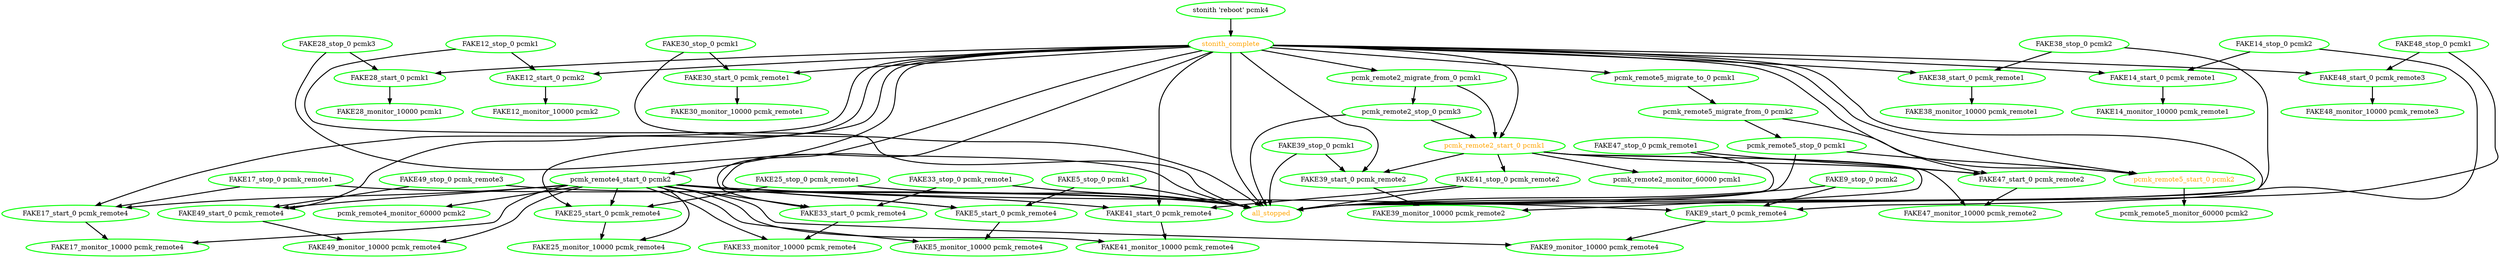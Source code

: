  digraph "g" {
"FAKE12_monitor_10000 pcmk2" [ style=bold color="green" fontcolor="black"]
"FAKE12_start_0 pcmk2" -> "FAKE12_monitor_10000 pcmk2" [ style = bold]
"FAKE12_start_0 pcmk2" [ style=bold color="green" fontcolor="black"]
"FAKE12_stop_0 pcmk1" -> "FAKE12_start_0 pcmk2" [ style = bold]
"FAKE12_stop_0 pcmk1" -> "all_stopped" [ style = bold]
"FAKE12_stop_0 pcmk1" [ style=bold color="green" fontcolor="black"]
"FAKE14_monitor_10000 pcmk_remote1" [ style=bold color="green" fontcolor="black"]
"FAKE14_start_0 pcmk_remote1" -> "FAKE14_monitor_10000 pcmk_remote1" [ style = bold]
"FAKE14_start_0 pcmk_remote1" [ style=bold color="green" fontcolor="black"]
"FAKE14_stop_0 pcmk2" -> "FAKE14_start_0 pcmk_remote1" [ style = bold]
"FAKE14_stop_0 pcmk2" -> "all_stopped" [ style = bold]
"FAKE14_stop_0 pcmk2" [ style=bold color="green" fontcolor="black"]
"FAKE17_monitor_10000 pcmk_remote4" [ style=bold color="green" fontcolor="black"]
"FAKE17_start_0 pcmk_remote4" -> "FAKE17_monitor_10000 pcmk_remote4" [ style = bold]
"FAKE17_start_0 pcmk_remote4" [ style=bold color="green" fontcolor="black"]
"FAKE17_stop_0 pcmk_remote1" -> "FAKE17_start_0 pcmk_remote4" [ style = bold]
"FAKE17_stop_0 pcmk_remote1" -> "all_stopped" [ style = bold]
"FAKE17_stop_0 pcmk_remote1" [ style=bold color="green" fontcolor="black"]
"FAKE25_monitor_10000 pcmk_remote4" [ style=bold color="green" fontcolor="black"]
"FAKE25_start_0 pcmk_remote4" -> "FAKE25_monitor_10000 pcmk_remote4" [ style = bold]
"FAKE25_start_0 pcmk_remote4" [ style=bold color="green" fontcolor="black"]
"FAKE25_stop_0 pcmk_remote1" -> "FAKE25_start_0 pcmk_remote4" [ style = bold]
"FAKE25_stop_0 pcmk_remote1" -> "all_stopped" [ style = bold]
"FAKE25_stop_0 pcmk_remote1" [ style=bold color="green" fontcolor="black"]
"FAKE28_monitor_10000 pcmk1" [ style=bold color="green" fontcolor="black"]
"FAKE28_start_0 pcmk1" -> "FAKE28_monitor_10000 pcmk1" [ style = bold]
"FAKE28_start_0 pcmk1" [ style=bold color="green" fontcolor="black"]
"FAKE28_stop_0 pcmk3" -> "FAKE28_start_0 pcmk1" [ style = bold]
"FAKE28_stop_0 pcmk3" -> "all_stopped" [ style = bold]
"FAKE28_stop_0 pcmk3" [ style=bold color="green" fontcolor="black"]
"FAKE30_monitor_10000 pcmk_remote1" [ style=bold color="green" fontcolor="black"]
"FAKE30_start_0 pcmk_remote1" -> "FAKE30_monitor_10000 pcmk_remote1" [ style = bold]
"FAKE30_start_0 pcmk_remote1" [ style=bold color="green" fontcolor="black"]
"FAKE30_stop_0 pcmk1" -> "FAKE30_start_0 pcmk_remote1" [ style = bold]
"FAKE30_stop_0 pcmk1" -> "all_stopped" [ style = bold]
"FAKE30_stop_0 pcmk1" [ style=bold color="green" fontcolor="black"]
"FAKE33_monitor_10000 pcmk_remote4" [ style=bold color="green" fontcolor="black"]
"FAKE33_start_0 pcmk_remote4" -> "FAKE33_monitor_10000 pcmk_remote4" [ style = bold]
"FAKE33_start_0 pcmk_remote4" [ style=bold color="green" fontcolor="black"]
"FAKE33_stop_0 pcmk_remote1" -> "FAKE33_start_0 pcmk_remote4" [ style = bold]
"FAKE33_stop_0 pcmk_remote1" -> "all_stopped" [ style = bold]
"FAKE33_stop_0 pcmk_remote1" [ style=bold color="green" fontcolor="black"]
"FAKE38_monitor_10000 pcmk_remote1" [ style=bold color="green" fontcolor="black"]
"FAKE38_start_0 pcmk_remote1" -> "FAKE38_monitor_10000 pcmk_remote1" [ style = bold]
"FAKE38_start_0 pcmk_remote1" [ style=bold color="green" fontcolor="black"]
"FAKE38_stop_0 pcmk2" -> "FAKE38_start_0 pcmk_remote1" [ style = bold]
"FAKE38_stop_0 pcmk2" -> "all_stopped" [ style = bold]
"FAKE38_stop_0 pcmk2" [ style=bold color="green" fontcolor="black"]
"FAKE39_monitor_10000 pcmk_remote2" [ style=bold color="green" fontcolor="black"]
"FAKE39_start_0 pcmk_remote2" -> "FAKE39_monitor_10000 pcmk_remote2" [ style = bold]
"FAKE39_start_0 pcmk_remote2" [ style=bold color="green" fontcolor="black"]
"FAKE39_stop_0 pcmk1" -> "FAKE39_start_0 pcmk_remote2" [ style = bold]
"FAKE39_stop_0 pcmk1" -> "all_stopped" [ style = bold]
"FAKE39_stop_0 pcmk1" [ style=bold color="green" fontcolor="black"]
"FAKE41_monitor_10000 pcmk_remote4" [ style=bold color="green" fontcolor="black"]
"FAKE41_start_0 pcmk_remote4" -> "FAKE41_monitor_10000 pcmk_remote4" [ style = bold]
"FAKE41_start_0 pcmk_remote4" [ style=bold color="green" fontcolor="black"]
"FAKE41_stop_0 pcmk_remote2" -> "FAKE41_start_0 pcmk_remote4" [ style = bold]
"FAKE41_stop_0 pcmk_remote2" -> "all_stopped" [ style = bold]
"FAKE41_stop_0 pcmk_remote2" [ style=bold color="green" fontcolor="black"]
"FAKE47_monitor_10000 pcmk_remote2" [ style=bold color="green" fontcolor="black"]
"FAKE47_start_0 pcmk_remote2" -> "FAKE47_monitor_10000 pcmk_remote2" [ style = bold]
"FAKE47_start_0 pcmk_remote2" [ style=bold color="green" fontcolor="black"]
"FAKE47_stop_0 pcmk_remote1" -> "FAKE47_start_0 pcmk_remote2" [ style = bold]
"FAKE47_stop_0 pcmk_remote1" -> "all_stopped" [ style = bold]
"FAKE47_stop_0 pcmk_remote1" [ style=bold color="green" fontcolor="black"]
"FAKE48_monitor_10000 pcmk_remote3" [ style=bold color="green" fontcolor="black"]
"FAKE48_start_0 pcmk_remote3" -> "FAKE48_monitor_10000 pcmk_remote3" [ style = bold]
"FAKE48_start_0 pcmk_remote3" [ style=bold color="green" fontcolor="black"]
"FAKE48_stop_0 pcmk1" -> "FAKE48_start_0 pcmk_remote3" [ style = bold]
"FAKE48_stop_0 pcmk1" -> "all_stopped" [ style = bold]
"FAKE48_stop_0 pcmk1" [ style=bold color="green" fontcolor="black"]
"FAKE49_monitor_10000 pcmk_remote4" [ style=bold color="green" fontcolor="black"]
"FAKE49_start_0 pcmk_remote4" -> "FAKE49_monitor_10000 pcmk_remote4" [ style = bold]
"FAKE49_start_0 pcmk_remote4" [ style=bold color="green" fontcolor="black"]
"FAKE49_stop_0 pcmk_remote3" -> "FAKE49_start_0 pcmk_remote4" [ style = bold]
"FAKE49_stop_0 pcmk_remote3" -> "all_stopped" [ style = bold]
"FAKE49_stop_0 pcmk_remote3" [ style=bold color="green" fontcolor="black"]
"FAKE5_monitor_10000 pcmk_remote4" [ style=bold color="green" fontcolor="black"]
"FAKE5_start_0 pcmk_remote4" -> "FAKE5_monitor_10000 pcmk_remote4" [ style = bold]
"FAKE5_start_0 pcmk_remote4" [ style=bold color="green" fontcolor="black"]
"FAKE5_stop_0 pcmk1" -> "FAKE5_start_0 pcmk_remote4" [ style = bold]
"FAKE5_stop_0 pcmk1" -> "all_stopped" [ style = bold]
"FAKE5_stop_0 pcmk1" [ style=bold color="green" fontcolor="black"]
"FAKE9_monitor_10000 pcmk_remote4" [ style=bold color="green" fontcolor="black"]
"FAKE9_start_0 pcmk_remote4" -> "FAKE9_monitor_10000 pcmk_remote4" [ style = bold]
"FAKE9_start_0 pcmk_remote4" [ style=bold color="green" fontcolor="black"]
"FAKE9_stop_0 pcmk2" -> "FAKE9_start_0 pcmk_remote4" [ style = bold]
"FAKE9_stop_0 pcmk2" -> "all_stopped" [ style = bold]
"FAKE9_stop_0 pcmk2" [ style=bold color="green" fontcolor="black"]
"all_stopped" [ style=bold color="green" fontcolor="orange"]
"pcmk_remote2_migrate_from_0 pcmk1" -> "pcmk_remote2_start_0 pcmk1" [ style = bold]
"pcmk_remote2_migrate_from_0 pcmk1" -> "pcmk_remote2_stop_0 pcmk3" [ style = bold]
"pcmk_remote2_migrate_from_0 pcmk1" [ style=bold color="green" fontcolor="black"]
"pcmk_remote2_monitor_60000 pcmk1" [ style=bold color="green" fontcolor="black"]
"pcmk_remote2_start_0 pcmk1" -> "FAKE39_monitor_10000 pcmk_remote2" [ style = bold]
"pcmk_remote2_start_0 pcmk1" -> "FAKE39_start_0 pcmk_remote2" [ style = bold]
"pcmk_remote2_start_0 pcmk1" -> "FAKE41_stop_0 pcmk_remote2" [ style = bold]
"pcmk_remote2_start_0 pcmk1" -> "FAKE47_monitor_10000 pcmk_remote2" [ style = bold]
"pcmk_remote2_start_0 pcmk1" -> "FAKE47_start_0 pcmk_remote2" [ style = bold]
"pcmk_remote2_start_0 pcmk1" -> "pcmk_remote2_monitor_60000 pcmk1" [ style = bold]
"pcmk_remote2_start_0 pcmk1" [ style=bold color="green" fontcolor="orange"]
"pcmk_remote2_stop_0 pcmk3" -> "all_stopped" [ style = bold]
"pcmk_remote2_stop_0 pcmk3" -> "pcmk_remote2_start_0 pcmk1" [ style = bold]
"pcmk_remote2_stop_0 pcmk3" [ style=bold color="green" fontcolor="black"]
"pcmk_remote4_monitor_60000 pcmk2" [ style=bold color="green" fontcolor="black"]
"pcmk_remote4_start_0 pcmk2" -> "FAKE17_monitor_10000 pcmk_remote4" [ style = bold]
"pcmk_remote4_start_0 pcmk2" -> "FAKE17_start_0 pcmk_remote4" [ style = bold]
"pcmk_remote4_start_0 pcmk2" -> "FAKE25_monitor_10000 pcmk_remote4" [ style = bold]
"pcmk_remote4_start_0 pcmk2" -> "FAKE25_start_0 pcmk_remote4" [ style = bold]
"pcmk_remote4_start_0 pcmk2" -> "FAKE33_monitor_10000 pcmk_remote4" [ style = bold]
"pcmk_remote4_start_0 pcmk2" -> "FAKE33_start_0 pcmk_remote4" [ style = bold]
"pcmk_remote4_start_0 pcmk2" -> "FAKE41_monitor_10000 pcmk_remote4" [ style = bold]
"pcmk_remote4_start_0 pcmk2" -> "FAKE41_start_0 pcmk_remote4" [ style = bold]
"pcmk_remote4_start_0 pcmk2" -> "FAKE49_monitor_10000 pcmk_remote4" [ style = bold]
"pcmk_remote4_start_0 pcmk2" -> "FAKE49_start_0 pcmk_remote4" [ style = bold]
"pcmk_remote4_start_0 pcmk2" -> "FAKE5_monitor_10000 pcmk_remote4" [ style = bold]
"pcmk_remote4_start_0 pcmk2" -> "FAKE5_start_0 pcmk_remote4" [ style = bold]
"pcmk_remote4_start_0 pcmk2" -> "FAKE9_monitor_10000 pcmk_remote4" [ style = bold]
"pcmk_remote4_start_0 pcmk2" -> "FAKE9_start_0 pcmk_remote4" [ style = bold]
"pcmk_remote4_start_0 pcmk2" -> "pcmk_remote4_monitor_60000 pcmk2" [ style = bold]
"pcmk_remote4_start_0 pcmk2" [ style=bold color="green" fontcolor="black"]
"pcmk_remote5_migrate_from_0 pcmk2" -> "pcmk_remote5_start_0 pcmk2" [ style = bold]
"pcmk_remote5_migrate_from_0 pcmk2" -> "pcmk_remote5_stop_0 pcmk1" [ style = bold]
"pcmk_remote5_migrate_from_0 pcmk2" [ style=bold color="green" fontcolor="black"]
"pcmk_remote5_migrate_to_0 pcmk1" -> "pcmk_remote5_migrate_from_0 pcmk2" [ style = bold]
"pcmk_remote5_migrate_to_0 pcmk1" [ style=bold color="green" fontcolor="black"]
"pcmk_remote5_monitor_60000 pcmk2" [ style=bold color="green" fontcolor="black"]
"pcmk_remote5_start_0 pcmk2" -> "pcmk_remote5_monitor_60000 pcmk2" [ style = bold]
"pcmk_remote5_start_0 pcmk2" [ style=bold color="green" fontcolor="orange"]
"pcmk_remote5_stop_0 pcmk1" -> "all_stopped" [ style = bold]
"pcmk_remote5_stop_0 pcmk1" -> "pcmk_remote5_start_0 pcmk2" [ style = bold]
"pcmk_remote5_stop_0 pcmk1" [ style=bold color="green" fontcolor="black"]
"stonith 'reboot' pcmk4" -> "stonith_complete" [ style = bold]
"stonith 'reboot' pcmk4" [ style=bold color="green" fontcolor="black"]
"stonith_complete" -> "FAKE12_start_0 pcmk2" [ style = bold]
"stonith_complete" -> "FAKE14_start_0 pcmk_remote1" [ style = bold]
"stonith_complete" -> "FAKE17_start_0 pcmk_remote4" [ style = bold]
"stonith_complete" -> "FAKE25_start_0 pcmk_remote4" [ style = bold]
"stonith_complete" -> "FAKE28_start_0 pcmk1" [ style = bold]
"stonith_complete" -> "FAKE30_start_0 pcmk_remote1" [ style = bold]
"stonith_complete" -> "FAKE33_start_0 pcmk_remote4" [ style = bold]
"stonith_complete" -> "FAKE38_start_0 pcmk_remote1" [ style = bold]
"stonith_complete" -> "FAKE39_start_0 pcmk_remote2" [ style = bold]
"stonith_complete" -> "FAKE41_start_0 pcmk_remote4" [ style = bold]
"stonith_complete" -> "FAKE47_start_0 pcmk_remote2" [ style = bold]
"stonith_complete" -> "FAKE48_start_0 pcmk_remote3" [ style = bold]
"stonith_complete" -> "FAKE49_start_0 pcmk_remote4" [ style = bold]
"stonith_complete" -> "FAKE5_start_0 pcmk_remote4" [ style = bold]
"stonith_complete" -> "FAKE9_start_0 pcmk_remote4" [ style = bold]
"stonith_complete" -> "all_stopped" [ style = bold]
"stonith_complete" -> "pcmk_remote2_migrate_from_0 pcmk1" [ style = bold]
"stonith_complete" -> "pcmk_remote2_start_0 pcmk1" [ style = bold]
"stonith_complete" -> "pcmk_remote4_start_0 pcmk2" [ style = bold]
"stonith_complete" -> "pcmk_remote5_migrate_to_0 pcmk1" [ style = bold]
"stonith_complete" -> "pcmk_remote5_start_0 pcmk2" [ style = bold]
"stonith_complete" [ style=bold color="green" fontcolor="orange"]
}
